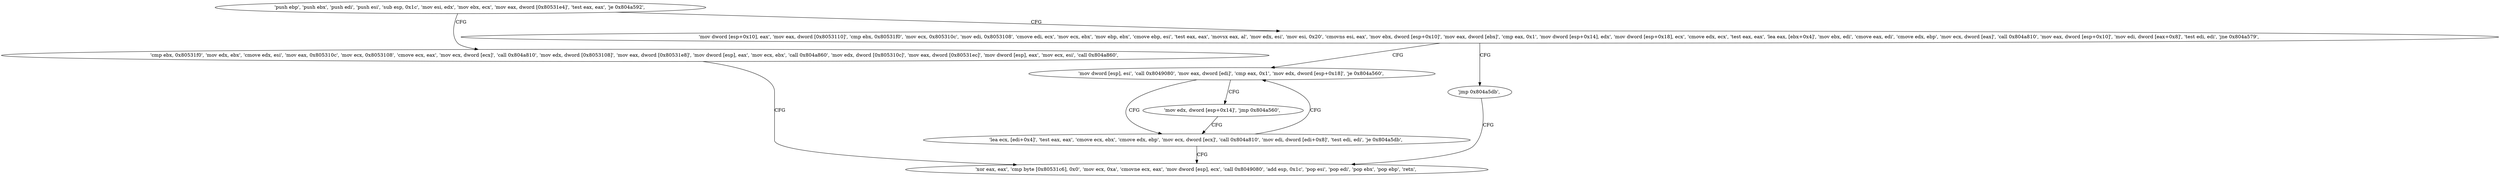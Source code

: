 digraph "func" {
"134522064" [label = "'push ebp', 'push ebx', 'push edi', 'push esi', 'sub esp, 0x1c', 'mov esi, edx', 'mov ebx, ecx', 'mov eax, dword [0x80531e4]', 'test eax, eax', 'je 0x804a592', " ]
"134522258" [label = "'cmp ebx, 0x80531f0', 'mov edx, ebx', 'cmove edx, esi', 'mov eax, 0x805310c', 'mov ecx, 0x8053108', 'cmove ecx, eax', 'mov ecx, dword [ecx]', 'call 0x804a810', 'mov edx, dword [0x8053108]', 'mov eax, dword [0x80531e8]', 'mov dword [esp], eax', 'mov ecx, ebx', 'call 0x804a860', 'mov edx, dword [0x805310c]', 'mov eax, dword [0x80531ec]', 'mov dword [esp], eax', 'mov ecx, esi', 'call 0x804a860', " ]
"134522088" [label = "'mov dword [esp+0x10], eax', 'mov eax, dword [0x8053110]', 'cmp ebx, 0x80531f0', 'mov ecx, 0x805310c', 'mov edi, 0x8053108', 'cmove edi, ecx', 'mov ecx, ebx', 'mov ebp, ebx', 'cmove ebp, esi', 'test eax, eax', 'movsx eax, al', 'mov edx, esi', 'mov esi, 0x20', 'cmovns esi, eax', 'mov ebx, dword [esp+0x10]', 'mov eax, dword [ebx]', 'cmp eax, 0x1', 'mov dword [esp+0x14], edx', 'mov dword [esp+0x18], ecx', 'cmove edx, ecx', 'test eax, eax', 'lea eax, [ebx+0x4]', 'mov ebx, edi', 'cmove eax, edi', 'cmove edx, ebp', 'mov ecx, dword [eax]', 'call 0x804a810', 'mov eax, dword [esp+0x10]', 'mov edi, dword [eax+0x8]', 'test edi, edi', 'jne 0x804a579', " ]
"134522331" [label = "'xor eax, eax', 'cmp byte [0x80531c6], 0x0', 'mov ecx, 0xa', 'cmovne ecx, eax', 'mov dword [esp], ecx', 'call 0x8049080', 'add esp, 0x1c', 'pop esi', 'pop edi', 'pop ebx', 'pop ebp', 'retn', " ]
"134522233" [label = "'mov dword [esp], esi', 'call 0x8049080', 'mov eax, dword [edi]', 'cmp eax, 0x1', 'mov edx, dword [esp+0x18]', 'je 0x804a560', " ]
"134522189" [label = "'jmp 0x804a5db', " ]
"134522208" [label = "'lea ecx, [edi+0x4]', 'test eax, eax', 'cmove ecx, ebx', 'cmove edx, ebp', 'mov ecx, dword [ecx]', 'call 0x804a810', 'mov edi, dword [edi+0x8]', 'test edi, edi', 'je 0x804a5db', " ]
"134522252" [label = "'mov edx, dword [esp+0x14]', 'jmp 0x804a560', " ]
"134522064" -> "134522258" [ label = "CFG" ]
"134522064" -> "134522088" [ label = "CFG" ]
"134522258" -> "134522331" [ label = "CFG" ]
"134522088" -> "134522233" [ label = "CFG" ]
"134522088" -> "134522189" [ label = "CFG" ]
"134522233" -> "134522208" [ label = "CFG" ]
"134522233" -> "134522252" [ label = "CFG" ]
"134522189" -> "134522331" [ label = "CFG" ]
"134522208" -> "134522331" [ label = "CFG" ]
"134522208" -> "134522233" [ label = "CFG" ]
"134522252" -> "134522208" [ label = "CFG" ]
}

